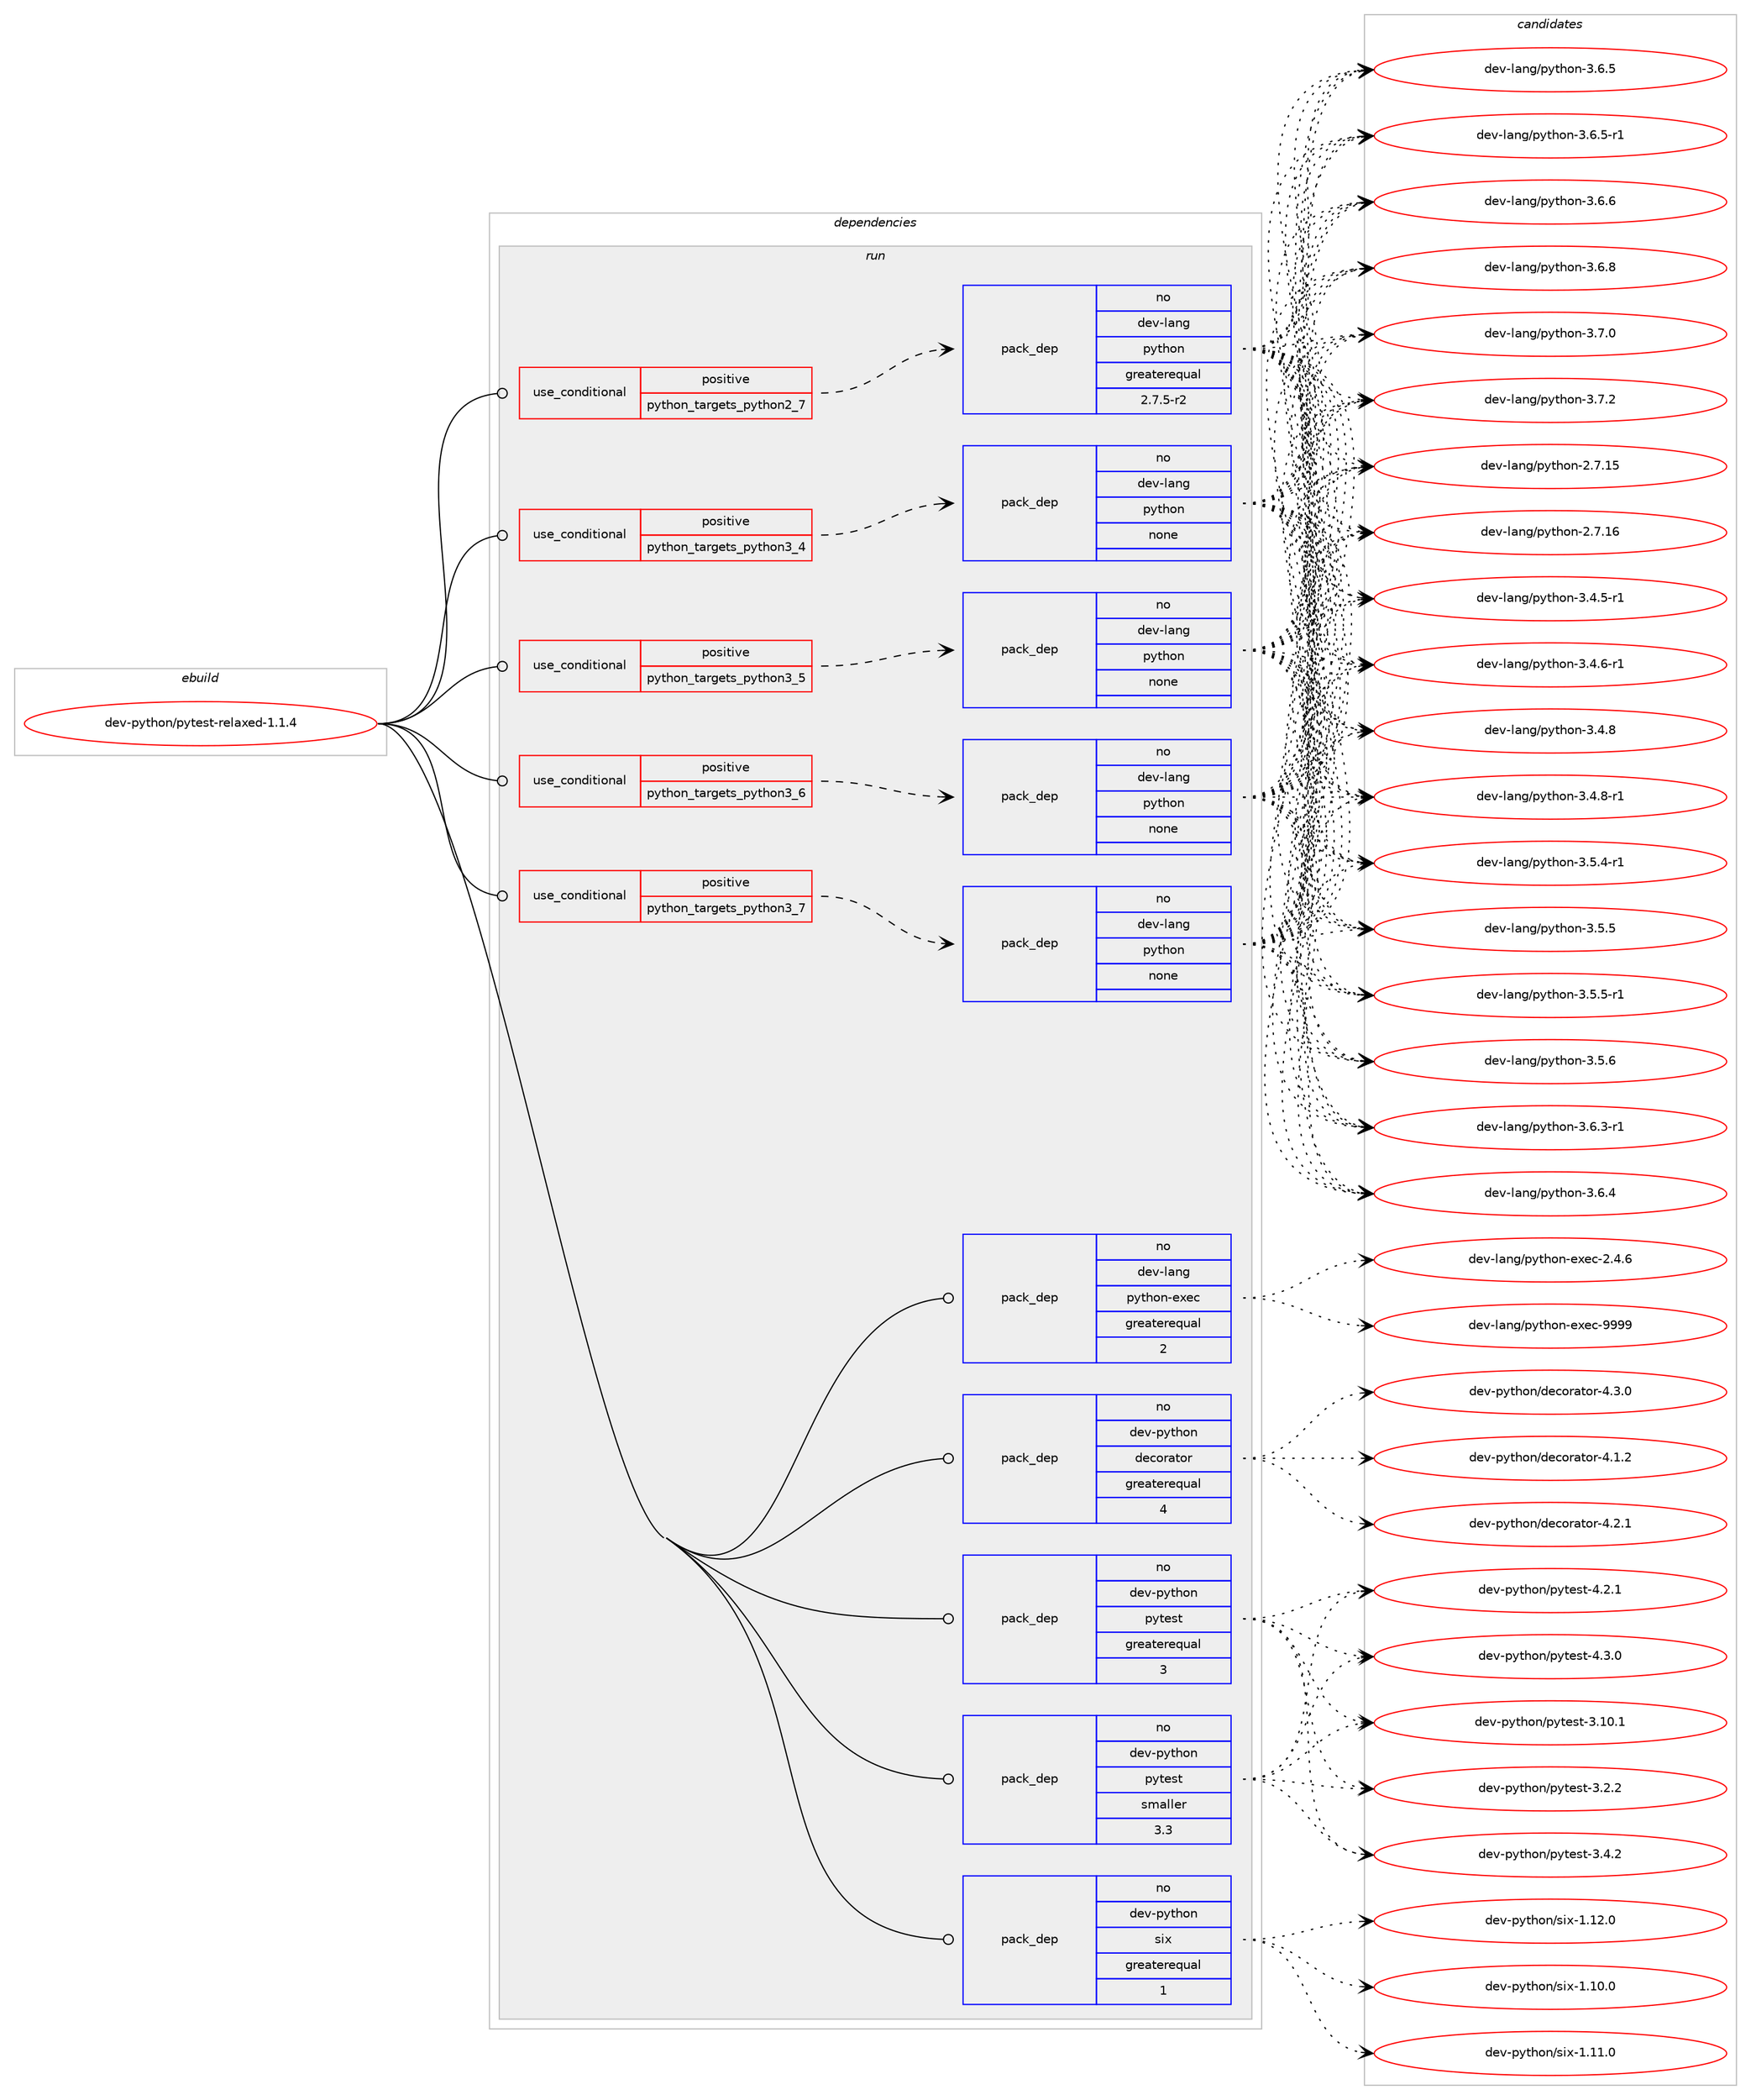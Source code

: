 digraph prolog {

# *************
# Graph options
# *************

newrank=true;
concentrate=true;
compound=true;
graph [rankdir=LR,fontname=Helvetica,fontsize=10,ranksep=1.5];#, ranksep=2.5, nodesep=0.2];
edge  [arrowhead=vee];
node  [fontname=Helvetica,fontsize=10];

# **********
# The ebuild
# **********

subgraph cluster_leftcol {
color=gray;
rank=same;
label=<<i>ebuild</i>>;
id [label="dev-python/pytest-relaxed-1.1.4", color=red, width=4, href="../dev-python/pytest-relaxed-1.1.4.svg"];
}

# ****************
# The dependencies
# ****************

subgraph cluster_midcol {
color=gray;
label=<<i>dependencies</i>>;
subgraph cluster_compile {
fillcolor="#eeeeee";
style=filled;
label=<<i>compile</i>>;
}
subgraph cluster_compileandrun {
fillcolor="#eeeeee";
style=filled;
label=<<i>compile and run</i>>;
}
subgraph cluster_run {
fillcolor="#eeeeee";
style=filled;
label=<<i>run</i>>;
subgraph cond382235 {
dependency1433591 [label=<<TABLE BORDER="0" CELLBORDER="1" CELLSPACING="0" CELLPADDING="4"><TR><TD ROWSPAN="3" CELLPADDING="10">use_conditional</TD></TR><TR><TD>positive</TD></TR><TR><TD>python_targets_python2_7</TD></TR></TABLE>>, shape=none, color=red];
subgraph pack1028008 {
dependency1433592 [label=<<TABLE BORDER="0" CELLBORDER="1" CELLSPACING="0" CELLPADDING="4" WIDTH="220"><TR><TD ROWSPAN="6" CELLPADDING="30">pack_dep</TD></TR><TR><TD WIDTH="110">no</TD></TR><TR><TD>dev-lang</TD></TR><TR><TD>python</TD></TR><TR><TD>greaterequal</TD></TR><TR><TD>2.7.5-r2</TD></TR></TABLE>>, shape=none, color=blue];
}
dependency1433591:e -> dependency1433592:w [weight=20,style="dashed",arrowhead="vee"];
}
id:e -> dependency1433591:w [weight=20,style="solid",arrowhead="odot"];
subgraph cond382236 {
dependency1433593 [label=<<TABLE BORDER="0" CELLBORDER="1" CELLSPACING="0" CELLPADDING="4"><TR><TD ROWSPAN="3" CELLPADDING="10">use_conditional</TD></TR><TR><TD>positive</TD></TR><TR><TD>python_targets_python3_4</TD></TR></TABLE>>, shape=none, color=red];
subgraph pack1028009 {
dependency1433594 [label=<<TABLE BORDER="0" CELLBORDER="1" CELLSPACING="0" CELLPADDING="4" WIDTH="220"><TR><TD ROWSPAN="6" CELLPADDING="30">pack_dep</TD></TR><TR><TD WIDTH="110">no</TD></TR><TR><TD>dev-lang</TD></TR><TR><TD>python</TD></TR><TR><TD>none</TD></TR><TR><TD></TD></TR></TABLE>>, shape=none, color=blue];
}
dependency1433593:e -> dependency1433594:w [weight=20,style="dashed",arrowhead="vee"];
}
id:e -> dependency1433593:w [weight=20,style="solid",arrowhead="odot"];
subgraph cond382237 {
dependency1433595 [label=<<TABLE BORDER="0" CELLBORDER="1" CELLSPACING="0" CELLPADDING="4"><TR><TD ROWSPAN="3" CELLPADDING="10">use_conditional</TD></TR><TR><TD>positive</TD></TR><TR><TD>python_targets_python3_5</TD></TR></TABLE>>, shape=none, color=red];
subgraph pack1028010 {
dependency1433596 [label=<<TABLE BORDER="0" CELLBORDER="1" CELLSPACING="0" CELLPADDING="4" WIDTH="220"><TR><TD ROWSPAN="6" CELLPADDING="30">pack_dep</TD></TR><TR><TD WIDTH="110">no</TD></TR><TR><TD>dev-lang</TD></TR><TR><TD>python</TD></TR><TR><TD>none</TD></TR><TR><TD></TD></TR></TABLE>>, shape=none, color=blue];
}
dependency1433595:e -> dependency1433596:w [weight=20,style="dashed",arrowhead="vee"];
}
id:e -> dependency1433595:w [weight=20,style="solid",arrowhead="odot"];
subgraph cond382238 {
dependency1433597 [label=<<TABLE BORDER="0" CELLBORDER="1" CELLSPACING="0" CELLPADDING="4"><TR><TD ROWSPAN="3" CELLPADDING="10">use_conditional</TD></TR><TR><TD>positive</TD></TR><TR><TD>python_targets_python3_6</TD></TR></TABLE>>, shape=none, color=red];
subgraph pack1028011 {
dependency1433598 [label=<<TABLE BORDER="0" CELLBORDER="1" CELLSPACING="0" CELLPADDING="4" WIDTH="220"><TR><TD ROWSPAN="6" CELLPADDING="30">pack_dep</TD></TR><TR><TD WIDTH="110">no</TD></TR><TR><TD>dev-lang</TD></TR><TR><TD>python</TD></TR><TR><TD>none</TD></TR><TR><TD></TD></TR></TABLE>>, shape=none, color=blue];
}
dependency1433597:e -> dependency1433598:w [weight=20,style="dashed",arrowhead="vee"];
}
id:e -> dependency1433597:w [weight=20,style="solid",arrowhead="odot"];
subgraph cond382239 {
dependency1433599 [label=<<TABLE BORDER="0" CELLBORDER="1" CELLSPACING="0" CELLPADDING="4"><TR><TD ROWSPAN="3" CELLPADDING="10">use_conditional</TD></TR><TR><TD>positive</TD></TR><TR><TD>python_targets_python3_7</TD></TR></TABLE>>, shape=none, color=red];
subgraph pack1028012 {
dependency1433600 [label=<<TABLE BORDER="0" CELLBORDER="1" CELLSPACING="0" CELLPADDING="4" WIDTH="220"><TR><TD ROWSPAN="6" CELLPADDING="30">pack_dep</TD></TR><TR><TD WIDTH="110">no</TD></TR><TR><TD>dev-lang</TD></TR><TR><TD>python</TD></TR><TR><TD>none</TD></TR><TR><TD></TD></TR></TABLE>>, shape=none, color=blue];
}
dependency1433599:e -> dependency1433600:w [weight=20,style="dashed",arrowhead="vee"];
}
id:e -> dependency1433599:w [weight=20,style="solid",arrowhead="odot"];
subgraph pack1028013 {
dependency1433601 [label=<<TABLE BORDER="0" CELLBORDER="1" CELLSPACING="0" CELLPADDING="4" WIDTH="220"><TR><TD ROWSPAN="6" CELLPADDING="30">pack_dep</TD></TR><TR><TD WIDTH="110">no</TD></TR><TR><TD>dev-lang</TD></TR><TR><TD>python-exec</TD></TR><TR><TD>greaterequal</TD></TR><TR><TD>2</TD></TR></TABLE>>, shape=none, color=blue];
}
id:e -> dependency1433601:w [weight=20,style="solid",arrowhead="odot"];
subgraph pack1028014 {
dependency1433602 [label=<<TABLE BORDER="0" CELLBORDER="1" CELLSPACING="0" CELLPADDING="4" WIDTH="220"><TR><TD ROWSPAN="6" CELLPADDING="30">pack_dep</TD></TR><TR><TD WIDTH="110">no</TD></TR><TR><TD>dev-python</TD></TR><TR><TD>decorator</TD></TR><TR><TD>greaterequal</TD></TR><TR><TD>4</TD></TR></TABLE>>, shape=none, color=blue];
}
id:e -> dependency1433602:w [weight=20,style="solid",arrowhead="odot"];
subgraph pack1028015 {
dependency1433603 [label=<<TABLE BORDER="0" CELLBORDER="1" CELLSPACING="0" CELLPADDING="4" WIDTH="220"><TR><TD ROWSPAN="6" CELLPADDING="30">pack_dep</TD></TR><TR><TD WIDTH="110">no</TD></TR><TR><TD>dev-python</TD></TR><TR><TD>pytest</TD></TR><TR><TD>greaterequal</TD></TR><TR><TD>3</TD></TR></TABLE>>, shape=none, color=blue];
}
id:e -> dependency1433603:w [weight=20,style="solid",arrowhead="odot"];
subgraph pack1028016 {
dependency1433604 [label=<<TABLE BORDER="0" CELLBORDER="1" CELLSPACING="0" CELLPADDING="4" WIDTH="220"><TR><TD ROWSPAN="6" CELLPADDING="30">pack_dep</TD></TR><TR><TD WIDTH="110">no</TD></TR><TR><TD>dev-python</TD></TR><TR><TD>pytest</TD></TR><TR><TD>smaller</TD></TR><TR><TD>3.3</TD></TR></TABLE>>, shape=none, color=blue];
}
id:e -> dependency1433604:w [weight=20,style="solid",arrowhead="odot"];
subgraph pack1028017 {
dependency1433605 [label=<<TABLE BORDER="0" CELLBORDER="1" CELLSPACING="0" CELLPADDING="4" WIDTH="220"><TR><TD ROWSPAN="6" CELLPADDING="30">pack_dep</TD></TR><TR><TD WIDTH="110">no</TD></TR><TR><TD>dev-python</TD></TR><TR><TD>six</TD></TR><TR><TD>greaterequal</TD></TR><TR><TD>1</TD></TR></TABLE>>, shape=none, color=blue];
}
id:e -> dependency1433605:w [weight=20,style="solid",arrowhead="odot"];
}
}

# **************
# The candidates
# **************

subgraph cluster_choices {
rank=same;
color=gray;
label=<<i>candidates</i>>;

subgraph choice1028008 {
color=black;
nodesep=1;
choice10010111845108971101034711212111610411111045504655464953 [label="dev-lang/python-2.7.15", color=red, width=4,href="../dev-lang/python-2.7.15.svg"];
choice10010111845108971101034711212111610411111045504655464954 [label="dev-lang/python-2.7.16", color=red, width=4,href="../dev-lang/python-2.7.16.svg"];
choice1001011184510897110103471121211161041111104551465246534511449 [label="dev-lang/python-3.4.5-r1", color=red, width=4,href="../dev-lang/python-3.4.5-r1.svg"];
choice1001011184510897110103471121211161041111104551465246544511449 [label="dev-lang/python-3.4.6-r1", color=red, width=4,href="../dev-lang/python-3.4.6-r1.svg"];
choice100101118451089711010347112121116104111110455146524656 [label="dev-lang/python-3.4.8", color=red, width=4,href="../dev-lang/python-3.4.8.svg"];
choice1001011184510897110103471121211161041111104551465246564511449 [label="dev-lang/python-3.4.8-r1", color=red, width=4,href="../dev-lang/python-3.4.8-r1.svg"];
choice1001011184510897110103471121211161041111104551465346524511449 [label="dev-lang/python-3.5.4-r1", color=red, width=4,href="../dev-lang/python-3.5.4-r1.svg"];
choice100101118451089711010347112121116104111110455146534653 [label="dev-lang/python-3.5.5", color=red, width=4,href="../dev-lang/python-3.5.5.svg"];
choice1001011184510897110103471121211161041111104551465346534511449 [label="dev-lang/python-3.5.5-r1", color=red, width=4,href="../dev-lang/python-3.5.5-r1.svg"];
choice100101118451089711010347112121116104111110455146534654 [label="dev-lang/python-3.5.6", color=red, width=4,href="../dev-lang/python-3.5.6.svg"];
choice1001011184510897110103471121211161041111104551465446514511449 [label="dev-lang/python-3.6.3-r1", color=red, width=4,href="../dev-lang/python-3.6.3-r1.svg"];
choice100101118451089711010347112121116104111110455146544652 [label="dev-lang/python-3.6.4", color=red, width=4,href="../dev-lang/python-3.6.4.svg"];
choice100101118451089711010347112121116104111110455146544653 [label="dev-lang/python-3.6.5", color=red, width=4,href="../dev-lang/python-3.6.5.svg"];
choice1001011184510897110103471121211161041111104551465446534511449 [label="dev-lang/python-3.6.5-r1", color=red, width=4,href="../dev-lang/python-3.6.5-r1.svg"];
choice100101118451089711010347112121116104111110455146544654 [label="dev-lang/python-3.6.6", color=red, width=4,href="../dev-lang/python-3.6.6.svg"];
choice100101118451089711010347112121116104111110455146544656 [label="dev-lang/python-3.6.8", color=red, width=4,href="../dev-lang/python-3.6.8.svg"];
choice100101118451089711010347112121116104111110455146554648 [label="dev-lang/python-3.7.0", color=red, width=4,href="../dev-lang/python-3.7.0.svg"];
choice100101118451089711010347112121116104111110455146554650 [label="dev-lang/python-3.7.2", color=red, width=4,href="../dev-lang/python-3.7.2.svg"];
dependency1433592:e -> choice10010111845108971101034711212111610411111045504655464953:w [style=dotted,weight="100"];
dependency1433592:e -> choice10010111845108971101034711212111610411111045504655464954:w [style=dotted,weight="100"];
dependency1433592:e -> choice1001011184510897110103471121211161041111104551465246534511449:w [style=dotted,weight="100"];
dependency1433592:e -> choice1001011184510897110103471121211161041111104551465246544511449:w [style=dotted,weight="100"];
dependency1433592:e -> choice100101118451089711010347112121116104111110455146524656:w [style=dotted,weight="100"];
dependency1433592:e -> choice1001011184510897110103471121211161041111104551465246564511449:w [style=dotted,weight="100"];
dependency1433592:e -> choice1001011184510897110103471121211161041111104551465346524511449:w [style=dotted,weight="100"];
dependency1433592:e -> choice100101118451089711010347112121116104111110455146534653:w [style=dotted,weight="100"];
dependency1433592:e -> choice1001011184510897110103471121211161041111104551465346534511449:w [style=dotted,weight="100"];
dependency1433592:e -> choice100101118451089711010347112121116104111110455146534654:w [style=dotted,weight="100"];
dependency1433592:e -> choice1001011184510897110103471121211161041111104551465446514511449:w [style=dotted,weight="100"];
dependency1433592:e -> choice100101118451089711010347112121116104111110455146544652:w [style=dotted,weight="100"];
dependency1433592:e -> choice100101118451089711010347112121116104111110455146544653:w [style=dotted,weight="100"];
dependency1433592:e -> choice1001011184510897110103471121211161041111104551465446534511449:w [style=dotted,weight="100"];
dependency1433592:e -> choice100101118451089711010347112121116104111110455146544654:w [style=dotted,weight="100"];
dependency1433592:e -> choice100101118451089711010347112121116104111110455146544656:w [style=dotted,weight="100"];
dependency1433592:e -> choice100101118451089711010347112121116104111110455146554648:w [style=dotted,weight="100"];
dependency1433592:e -> choice100101118451089711010347112121116104111110455146554650:w [style=dotted,weight="100"];
}
subgraph choice1028009 {
color=black;
nodesep=1;
choice10010111845108971101034711212111610411111045504655464953 [label="dev-lang/python-2.7.15", color=red, width=4,href="../dev-lang/python-2.7.15.svg"];
choice10010111845108971101034711212111610411111045504655464954 [label="dev-lang/python-2.7.16", color=red, width=4,href="../dev-lang/python-2.7.16.svg"];
choice1001011184510897110103471121211161041111104551465246534511449 [label="dev-lang/python-3.4.5-r1", color=red, width=4,href="../dev-lang/python-3.4.5-r1.svg"];
choice1001011184510897110103471121211161041111104551465246544511449 [label="dev-lang/python-3.4.6-r1", color=red, width=4,href="../dev-lang/python-3.4.6-r1.svg"];
choice100101118451089711010347112121116104111110455146524656 [label="dev-lang/python-3.4.8", color=red, width=4,href="../dev-lang/python-3.4.8.svg"];
choice1001011184510897110103471121211161041111104551465246564511449 [label="dev-lang/python-3.4.8-r1", color=red, width=4,href="../dev-lang/python-3.4.8-r1.svg"];
choice1001011184510897110103471121211161041111104551465346524511449 [label="dev-lang/python-3.5.4-r1", color=red, width=4,href="../dev-lang/python-3.5.4-r1.svg"];
choice100101118451089711010347112121116104111110455146534653 [label="dev-lang/python-3.5.5", color=red, width=4,href="../dev-lang/python-3.5.5.svg"];
choice1001011184510897110103471121211161041111104551465346534511449 [label="dev-lang/python-3.5.5-r1", color=red, width=4,href="../dev-lang/python-3.5.5-r1.svg"];
choice100101118451089711010347112121116104111110455146534654 [label="dev-lang/python-3.5.6", color=red, width=4,href="../dev-lang/python-3.5.6.svg"];
choice1001011184510897110103471121211161041111104551465446514511449 [label="dev-lang/python-3.6.3-r1", color=red, width=4,href="../dev-lang/python-3.6.3-r1.svg"];
choice100101118451089711010347112121116104111110455146544652 [label="dev-lang/python-3.6.4", color=red, width=4,href="../dev-lang/python-3.6.4.svg"];
choice100101118451089711010347112121116104111110455146544653 [label="dev-lang/python-3.6.5", color=red, width=4,href="../dev-lang/python-3.6.5.svg"];
choice1001011184510897110103471121211161041111104551465446534511449 [label="dev-lang/python-3.6.5-r1", color=red, width=4,href="../dev-lang/python-3.6.5-r1.svg"];
choice100101118451089711010347112121116104111110455146544654 [label="dev-lang/python-3.6.6", color=red, width=4,href="../dev-lang/python-3.6.6.svg"];
choice100101118451089711010347112121116104111110455146544656 [label="dev-lang/python-3.6.8", color=red, width=4,href="../dev-lang/python-3.6.8.svg"];
choice100101118451089711010347112121116104111110455146554648 [label="dev-lang/python-3.7.0", color=red, width=4,href="../dev-lang/python-3.7.0.svg"];
choice100101118451089711010347112121116104111110455146554650 [label="dev-lang/python-3.7.2", color=red, width=4,href="../dev-lang/python-3.7.2.svg"];
dependency1433594:e -> choice10010111845108971101034711212111610411111045504655464953:w [style=dotted,weight="100"];
dependency1433594:e -> choice10010111845108971101034711212111610411111045504655464954:w [style=dotted,weight="100"];
dependency1433594:e -> choice1001011184510897110103471121211161041111104551465246534511449:w [style=dotted,weight="100"];
dependency1433594:e -> choice1001011184510897110103471121211161041111104551465246544511449:w [style=dotted,weight="100"];
dependency1433594:e -> choice100101118451089711010347112121116104111110455146524656:w [style=dotted,weight="100"];
dependency1433594:e -> choice1001011184510897110103471121211161041111104551465246564511449:w [style=dotted,weight="100"];
dependency1433594:e -> choice1001011184510897110103471121211161041111104551465346524511449:w [style=dotted,weight="100"];
dependency1433594:e -> choice100101118451089711010347112121116104111110455146534653:w [style=dotted,weight="100"];
dependency1433594:e -> choice1001011184510897110103471121211161041111104551465346534511449:w [style=dotted,weight="100"];
dependency1433594:e -> choice100101118451089711010347112121116104111110455146534654:w [style=dotted,weight="100"];
dependency1433594:e -> choice1001011184510897110103471121211161041111104551465446514511449:w [style=dotted,weight="100"];
dependency1433594:e -> choice100101118451089711010347112121116104111110455146544652:w [style=dotted,weight="100"];
dependency1433594:e -> choice100101118451089711010347112121116104111110455146544653:w [style=dotted,weight="100"];
dependency1433594:e -> choice1001011184510897110103471121211161041111104551465446534511449:w [style=dotted,weight="100"];
dependency1433594:e -> choice100101118451089711010347112121116104111110455146544654:w [style=dotted,weight="100"];
dependency1433594:e -> choice100101118451089711010347112121116104111110455146544656:w [style=dotted,weight="100"];
dependency1433594:e -> choice100101118451089711010347112121116104111110455146554648:w [style=dotted,weight="100"];
dependency1433594:e -> choice100101118451089711010347112121116104111110455146554650:w [style=dotted,weight="100"];
}
subgraph choice1028010 {
color=black;
nodesep=1;
choice10010111845108971101034711212111610411111045504655464953 [label="dev-lang/python-2.7.15", color=red, width=4,href="../dev-lang/python-2.7.15.svg"];
choice10010111845108971101034711212111610411111045504655464954 [label="dev-lang/python-2.7.16", color=red, width=4,href="../dev-lang/python-2.7.16.svg"];
choice1001011184510897110103471121211161041111104551465246534511449 [label="dev-lang/python-3.4.5-r1", color=red, width=4,href="../dev-lang/python-3.4.5-r1.svg"];
choice1001011184510897110103471121211161041111104551465246544511449 [label="dev-lang/python-3.4.6-r1", color=red, width=4,href="../dev-lang/python-3.4.6-r1.svg"];
choice100101118451089711010347112121116104111110455146524656 [label="dev-lang/python-3.4.8", color=red, width=4,href="../dev-lang/python-3.4.8.svg"];
choice1001011184510897110103471121211161041111104551465246564511449 [label="dev-lang/python-3.4.8-r1", color=red, width=4,href="../dev-lang/python-3.4.8-r1.svg"];
choice1001011184510897110103471121211161041111104551465346524511449 [label="dev-lang/python-3.5.4-r1", color=red, width=4,href="../dev-lang/python-3.5.4-r1.svg"];
choice100101118451089711010347112121116104111110455146534653 [label="dev-lang/python-3.5.5", color=red, width=4,href="../dev-lang/python-3.5.5.svg"];
choice1001011184510897110103471121211161041111104551465346534511449 [label="dev-lang/python-3.5.5-r1", color=red, width=4,href="../dev-lang/python-3.5.5-r1.svg"];
choice100101118451089711010347112121116104111110455146534654 [label="dev-lang/python-3.5.6", color=red, width=4,href="../dev-lang/python-3.5.6.svg"];
choice1001011184510897110103471121211161041111104551465446514511449 [label="dev-lang/python-3.6.3-r1", color=red, width=4,href="../dev-lang/python-3.6.3-r1.svg"];
choice100101118451089711010347112121116104111110455146544652 [label="dev-lang/python-3.6.4", color=red, width=4,href="../dev-lang/python-3.6.4.svg"];
choice100101118451089711010347112121116104111110455146544653 [label="dev-lang/python-3.6.5", color=red, width=4,href="../dev-lang/python-3.6.5.svg"];
choice1001011184510897110103471121211161041111104551465446534511449 [label="dev-lang/python-3.6.5-r1", color=red, width=4,href="../dev-lang/python-3.6.5-r1.svg"];
choice100101118451089711010347112121116104111110455146544654 [label="dev-lang/python-3.6.6", color=red, width=4,href="../dev-lang/python-3.6.6.svg"];
choice100101118451089711010347112121116104111110455146544656 [label="dev-lang/python-3.6.8", color=red, width=4,href="../dev-lang/python-3.6.8.svg"];
choice100101118451089711010347112121116104111110455146554648 [label="dev-lang/python-3.7.0", color=red, width=4,href="../dev-lang/python-3.7.0.svg"];
choice100101118451089711010347112121116104111110455146554650 [label="dev-lang/python-3.7.2", color=red, width=4,href="../dev-lang/python-3.7.2.svg"];
dependency1433596:e -> choice10010111845108971101034711212111610411111045504655464953:w [style=dotted,weight="100"];
dependency1433596:e -> choice10010111845108971101034711212111610411111045504655464954:w [style=dotted,weight="100"];
dependency1433596:e -> choice1001011184510897110103471121211161041111104551465246534511449:w [style=dotted,weight="100"];
dependency1433596:e -> choice1001011184510897110103471121211161041111104551465246544511449:w [style=dotted,weight="100"];
dependency1433596:e -> choice100101118451089711010347112121116104111110455146524656:w [style=dotted,weight="100"];
dependency1433596:e -> choice1001011184510897110103471121211161041111104551465246564511449:w [style=dotted,weight="100"];
dependency1433596:e -> choice1001011184510897110103471121211161041111104551465346524511449:w [style=dotted,weight="100"];
dependency1433596:e -> choice100101118451089711010347112121116104111110455146534653:w [style=dotted,weight="100"];
dependency1433596:e -> choice1001011184510897110103471121211161041111104551465346534511449:w [style=dotted,weight="100"];
dependency1433596:e -> choice100101118451089711010347112121116104111110455146534654:w [style=dotted,weight="100"];
dependency1433596:e -> choice1001011184510897110103471121211161041111104551465446514511449:w [style=dotted,weight="100"];
dependency1433596:e -> choice100101118451089711010347112121116104111110455146544652:w [style=dotted,weight="100"];
dependency1433596:e -> choice100101118451089711010347112121116104111110455146544653:w [style=dotted,weight="100"];
dependency1433596:e -> choice1001011184510897110103471121211161041111104551465446534511449:w [style=dotted,weight="100"];
dependency1433596:e -> choice100101118451089711010347112121116104111110455146544654:w [style=dotted,weight="100"];
dependency1433596:e -> choice100101118451089711010347112121116104111110455146544656:w [style=dotted,weight="100"];
dependency1433596:e -> choice100101118451089711010347112121116104111110455146554648:w [style=dotted,weight="100"];
dependency1433596:e -> choice100101118451089711010347112121116104111110455146554650:w [style=dotted,weight="100"];
}
subgraph choice1028011 {
color=black;
nodesep=1;
choice10010111845108971101034711212111610411111045504655464953 [label="dev-lang/python-2.7.15", color=red, width=4,href="../dev-lang/python-2.7.15.svg"];
choice10010111845108971101034711212111610411111045504655464954 [label="dev-lang/python-2.7.16", color=red, width=4,href="../dev-lang/python-2.7.16.svg"];
choice1001011184510897110103471121211161041111104551465246534511449 [label="dev-lang/python-3.4.5-r1", color=red, width=4,href="../dev-lang/python-3.4.5-r1.svg"];
choice1001011184510897110103471121211161041111104551465246544511449 [label="dev-lang/python-3.4.6-r1", color=red, width=4,href="../dev-lang/python-3.4.6-r1.svg"];
choice100101118451089711010347112121116104111110455146524656 [label="dev-lang/python-3.4.8", color=red, width=4,href="../dev-lang/python-3.4.8.svg"];
choice1001011184510897110103471121211161041111104551465246564511449 [label="dev-lang/python-3.4.8-r1", color=red, width=4,href="../dev-lang/python-3.4.8-r1.svg"];
choice1001011184510897110103471121211161041111104551465346524511449 [label="dev-lang/python-3.5.4-r1", color=red, width=4,href="../dev-lang/python-3.5.4-r1.svg"];
choice100101118451089711010347112121116104111110455146534653 [label="dev-lang/python-3.5.5", color=red, width=4,href="../dev-lang/python-3.5.5.svg"];
choice1001011184510897110103471121211161041111104551465346534511449 [label="dev-lang/python-3.5.5-r1", color=red, width=4,href="../dev-lang/python-3.5.5-r1.svg"];
choice100101118451089711010347112121116104111110455146534654 [label="dev-lang/python-3.5.6", color=red, width=4,href="../dev-lang/python-3.5.6.svg"];
choice1001011184510897110103471121211161041111104551465446514511449 [label="dev-lang/python-3.6.3-r1", color=red, width=4,href="../dev-lang/python-3.6.3-r1.svg"];
choice100101118451089711010347112121116104111110455146544652 [label="dev-lang/python-3.6.4", color=red, width=4,href="../dev-lang/python-3.6.4.svg"];
choice100101118451089711010347112121116104111110455146544653 [label="dev-lang/python-3.6.5", color=red, width=4,href="../dev-lang/python-3.6.5.svg"];
choice1001011184510897110103471121211161041111104551465446534511449 [label="dev-lang/python-3.6.5-r1", color=red, width=4,href="../dev-lang/python-3.6.5-r1.svg"];
choice100101118451089711010347112121116104111110455146544654 [label="dev-lang/python-3.6.6", color=red, width=4,href="../dev-lang/python-3.6.6.svg"];
choice100101118451089711010347112121116104111110455146544656 [label="dev-lang/python-3.6.8", color=red, width=4,href="../dev-lang/python-3.6.8.svg"];
choice100101118451089711010347112121116104111110455146554648 [label="dev-lang/python-3.7.0", color=red, width=4,href="../dev-lang/python-3.7.0.svg"];
choice100101118451089711010347112121116104111110455146554650 [label="dev-lang/python-3.7.2", color=red, width=4,href="../dev-lang/python-3.7.2.svg"];
dependency1433598:e -> choice10010111845108971101034711212111610411111045504655464953:w [style=dotted,weight="100"];
dependency1433598:e -> choice10010111845108971101034711212111610411111045504655464954:w [style=dotted,weight="100"];
dependency1433598:e -> choice1001011184510897110103471121211161041111104551465246534511449:w [style=dotted,weight="100"];
dependency1433598:e -> choice1001011184510897110103471121211161041111104551465246544511449:w [style=dotted,weight="100"];
dependency1433598:e -> choice100101118451089711010347112121116104111110455146524656:w [style=dotted,weight="100"];
dependency1433598:e -> choice1001011184510897110103471121211161041111104551465246564511449:w [style=dotted,weight="100"];
dependency1433598:e -> choice1001011184510897110103471121211161041111104551465346524511449:w [style=dotted,weight="100"];
dependency1433598:e -> choice100101118451089711010347112121116104111110455146534653:w [style=dotted,weight="100"];
dependency1433598:e -> choice1001011184510897110103471121211161041111104551465346534511449:w [style=dotted,weight="100"];
dependency1433598:e -> choice100101118451089711010347112121116104111110455146534654:w [style=dotted,weight="100"];
dependency1433598:e -> choice1001011184510897110103471121211161041111104551465446514511449:w [style=dotted,weight="100"];
dependency1433598:e -> choice100101118451089711010347112121116104111110455146544652:w [style=dotted,weight="100"];
dependency1433598:e -> choice100101118451089711010347112121116104111110455146544653:w [style=dotted,weight="100"];
dependency1433598:e -> choice1001011184510897110103471121211161041111104551465446534511449:w [style=dotted,weight="100"];
dependency1433598:e -> choice100101118451089711010347112121116104111110455146544654:w [style=dotted,weight="100"];
dependency1433598:e -> choice100101118451089711010347112121116104111110455146544656:w [style=dotted,weight="100"];
dependency1433598:e -> choice100101118451089711010347112121116104111110455146554648:w [style=dotted,weight="100"];
dependency1433598:e -> choice100101118451089711010347112121116104111110455146554650:w [style=dotted,weight="100"];
}
subgraph choice1028012 {
color=black;
nodesep=1;
choice10010111845108971101034711212111610411111045504655464953 [label="dev-lang/python-2.7.15", color=red, width=4,href="../dev-lang/python-2.7.15.svg"];
choice10010111845108971101034711212111610411111045504655464954 [label="dev-lang/python-2.7.16", color=red, width=4,href="../dev-lang/python-2.7.16.svg"];
choice1001011184510897110103471121211161041111104551465246534511449 [label="dev-lang/python-3.4.5-r1", color=red, width=4,href="../dev-lang/python-3.4.5-r1.svg"];
choice1001011184510897110103471121211161041111104551465246544511449 [label="dev-lang/python-3.4.6-r1", color=red, width=4,href="../dev-lang/python-3.4.6-r1.svg"];
choice100101118451089711010347112121116104111110455146524656 [label="dev-lang/python-3.4.8", color=red, width=4,href="../dev-lang/python-3.4.8.svg"];
choice1001011184510897110103471121211161041111104551465246564511449 [label="dev-lang/python-3.4.8-r1", color=red, width=4,href="../dev-lang/python-3.4.8-r1.svg"];
choice1001011184510897110103471121211161041111104551465346524511449 [label="dev-lang/python-3.5.4-r1", color=red, width=4,href="../dev-lang/python-3.5.4-r1.svg"];
choice100101118451089711010347112121116104111110455146534653 [label="dev-lang/python-3.5.5", color=red, width=4,href="../dev-lang/python-3.5.5.svg"];
choice1001011184510897110103471121211161041111104551465346534511449 [label="dev-lang/python-3.5.5-r1", color=red, width=4,href="../dev-lang/python-3.5.5-r1.svg"];
choice100101118451089711010347112121116104111110455146534654 [label="dev-lang/python-3.5.6", color=red, width=4,href="../dev-lang/python-3.5.6.svg"];
choice1001011184510897110103471121211161041111104551465446514511449 [label="dev-lang/python-3.6.3-r1", color=red, width=4,href="../dev-lang/python-3.6.3-r1.svg"];
choice100101118451089711010347112121116104111110455146544652 [label="dev-lang/python-3.6.4", color=red, width=4,href="../dev-lang/python-3.6.4.svg"];
choice100101118451089711010347112121116104111110455146544653 [label="dev-lang/python-3.6.5", color=red, width=4,href="../dev-lang/python-3.6.5.svg"];
choice1001011184510897110103471121211161041111104551465446534511449 [label="dev-lang/python-3.6.5-r1", color=red, width=4,href="../dev-lang/python-3.6.5-r1.svg"];
choice100101118451089711010347112121116104111110455146544654 [label="dev-lang/python-3.6.6", color=red, width=4,href="../dev-lang/python-3.6.6.svg"];
choice100101118451089711010347112121116104111110455146544656 [label="dev-lang/python-3.6.8", color=red, width=4,href="../dev-lang/python-3.6.8.svg"];
choice100101118451089711010347112121116104111110455146554648 [label="dev-lang/python-3.7.0", color=red, width=4,href="../dev-lang/python-3.7.0.svg"];
choice100101118451089711010347112121116104111110455146554650 [label="dev-lang/python-3.7.2", color=red, width=4,href="../dev-lang/python-3.7.2.svg"];
dependency1433600:e -> choice10010111845108971101034711212111610411111045504655464953:w [style=dotted,weight="100"];
dependency1433600:e -> choice10010111845108971101034711212111610411111045504655464954:w [style=dotted,weight="100"];
dependency1433600:e -> choice1001011184510897110103471121211161041111104551465246534511449:w [style=dotted,weight="100"];
dependency1433600:e -> choice1001011184510897110103471121211161041111104551465246544511449:w [style=dotted,weight="100"];
dependency1433600:e -> choice100101118451089711010347112121116104111110455146524656:w [style=dotted,weight="100"];
dependency1433600:e -> choice1001011184510897110103471121211161041111104551465246564511449:w [style=dotted,weight="100"];
dependency1433600:e -> choice1001011184510897110103471121211161041111104551465346524511449:w [style=dotted,weight="100"];
dependency1433600:e -> choice100101118451089711010347112121116104111110455146534653:w [style=dotted,weight="100"];
dependency1433600:e -> choice1001011184510897110103471121211161041111104551465346534511449:w [style=dotted,weight="100"];
dependency1433600:e -> choice100101118451089711010347112121116104111110455146534654:w [style=dotted,weight="100"];
dependency1433600:e -> choice1001011184510897110103471121211161041111104551465446514511449:w [style=dotted,weight="100"];
dependency1433600:e -> choice100101118451089711010347112121116104111110455146544652:w [style=dotted,weight="100"];
dependency1433600:e -> choice100101118451089711010347112121116104111110455146544653:w [style=dotted,weight="100"];
dependency1433600:e -> choice1001011184510897110103471121211161041111104551465446534511449:w [style=dotted,weight="100"];
dependency1433600:e -> choice100101118451089711010347112121116104111110455146544654:w [style=dotted,weight="100"];
dependency1433600:e -> choice100101118451089711010347112121116104111110455146544656:w [style=dotted,weight="100"];
dependency1433600:e -> choice100101118451089711010347112121116104111110455146554648:w [style=dotted,weight="100"];
dependency1433600:e -> choice100101118451089711010347112121116104111110455146554650:w [style=dotted,weight="100"];
}
subgraph choice1028013 {
color=black;
nodesep=1;
choice1001011184510897110103471121211161041111104510112010199455046524654 [label="dev-lang/python-exec-2.4.6", color=red, width=4,href="../dev-lang/python-exec-2.4.6.svg"];
choice10010111845108971101034711212111610411111045101120101994557575757 [label="dev-lang/python-exec-9999", color=red, width=4,href="../dev-lang/python-exec-9999.svg"];
dependency1433601:e -> choice1001011184510897110103471121211161041111104510112010199455046524654:w [style=dotted,weight="100"];
dependency1433601:e -> choice10010111845108971101034711212111610411111045101120101994557575757:w [style=dotted,weight="100"];
}
subgraph choice1028014 {
color=black;
nodesep=1;
choice10010111845112121116104111110471001019911111497116111114455246494650 [label="dev-python/decorator-4.1.2", color=red, width=4,href="../dev-python/decorator-4.1.2.svg"];
choice10010111845112121116104111110471001019911111497116111114455246504649 [label="dev-python/decorator-4.2.1", color=red, width=4,href="../dev-python/decorator-4.2.1.svg"];
choice10010111845112121116104111110471001019911111497116111114455246514648 [label="dev-python/decorator-4.3.0", color=red, width=4,href="../dev-python/decorator-4.3.0.svg"];
dependency1433602:e -> choice10010111845112121116104111110471001019911111497116111114455246494650:w [style=dotted,weight="100"];
dependency1433602:e -> choice10010111845112121116104111110471001019911111497116111114455246504649:w [style=dotted,weight="100"];
dependency1433602:e -> choice10010111845112121116104111110471001019911111497116111114455246514648:w [style=dotted,weight="100"];
}
subgraph choice1028015 {
color=black;
nodesep=1;
choice100101118451121211161041111104711212111610111511645514649484649 [label="dev-python/pytest-3.10.1", color=red, width=4,href="../dev-python/pytest-3.10.1.svg"];
choice1001011184511212111610411111047112121116101115116455146504650 [label="dev-python/pytest-3.2.2", color=red, width=4,href="../dev-python/pytest-3.2.2.svg"];
choice1001011184511212111610411111047112121116101115116455146524650 [label="dev-python/pytest-3.4.2", color=red, width=4,href="../dev-python/pytest-3.4.2.svg"];
choice1001011184511212111610411111047112121116101115116455246504649 [label="dev-python/pytest-4.2.1", color=red, width=4,href="../dev-python/pytest-4.2.1.svg"];
choice1001011184511212111610411111047112121116101115116455246514648 [label="dev-python/pytest-4.3.0", color=red, width=4,href="../dev-python/pytest-4.3.0.svg"];
dependency1433603:e -> choice100101118451121211161041111104711212111610111511645514649484649:w [style=dotted,weight="100"];
dependency1433603:e -> choice1001011184511212111610411111047112121116101115116455146504650:w [style=dotted,weight="100"];
dependency1433603:e -> choice1001011184511212111610411111047112121116101115116455146524650:w [style=dotted,weight="100"];
dependency1433603:e -> choice1001011184511212111610411111047112121116101115116455246504649:w [style=dotted,weight="100"];
dependency1433603:e -> choice1001011184511212111610411111047112121116101115116455246514648:w [style=dotted,weight="100"];
}
subgraph choice1028016 {
color=black;
nodesep=1;
choice100101118451121211161041111104711212111610111511645514649484649 [label="dev-python/pytest-3.10.1", color=red, width=4,href="../dev-python/pytest-3.10.1.svg"];
choice1001011184511212111610411111047112121116101115116455146504650 [label="dev-python/pytest-3.2.2", color=red, width=4,href="../dev-python/pytest-3.2.2.svg"];
choice1001011184511212111610411111047112121116101115116455146524650 [label="dev-python/pytest-3.4.2", color=red, width=4,href="../dev-python/pytest-3.4.2.svg"];
choice1001011184511212111610411111047112121116101115116455246504649 [label="dev-python/pytest-4.2.1", color=red, width=4,href="../dev-python/pytest-4.2.1.svg"];
choice1001011184511212111610411111047112121116101115116455246514648 [label="dev-python/pytest-4.3.0", color=red, width=4,href="../dev-python/pytest-4.3.0.svg"];
dependency1433604:e -> choice100101118451121211161041111104711212111610111511645514649484649:w [style=dotted,weight="100"];
dependency1433604:e -> choice1001011184511212111610411111047112121116101115116455146504650:w [style=dotted,weight="100"];
dependency1433604:e -> choice1001011184511212111610411111047112121116101115116455146524650:w [style=dotted,weight="100"];
dependency1433604:e -> choice1001011184511212111610411111047112121116101115116455246504649:w [style=dotted,weight="100"];
dependency1433604:e -> choice1001011184511212111610411111047112121116101115116455246514648:w [style=dotted,weight="100"];
}
subgraph choice1028017 {
color=black;
nodesep=1;
choice100101118451121211161041111104711510512045494649484648 [label="dev-python/six-1.10.0", color=red, width=4,href="../dev-python/six-1.10.0.svg"];
choice100101118451121211161041111104711510512045494649494648 [label="dev-python/six-1.11.0", color=red, width=4,href="../dev-python/six-1.11.0.svg"];
choice100101118451121211161041111104711510512045494649504648 [label="dev-python/six-1.12.0", color=red, width=4,href="../dev-python/six-1.12.0.svg"];
dependency1433605:e -> choice100101118451121211161041111104711510512045494649484648:w [style=dotted,weight="100"];
dependency1433605:e -> choice100101118451121211161041111104711510512045494649494648:w [style=dotted,weight="100"];
dependency1433605:e -> choice100101118451121211161041111104711510512045494649504648:w [style=dotted,weight="100"];
}
}

}
